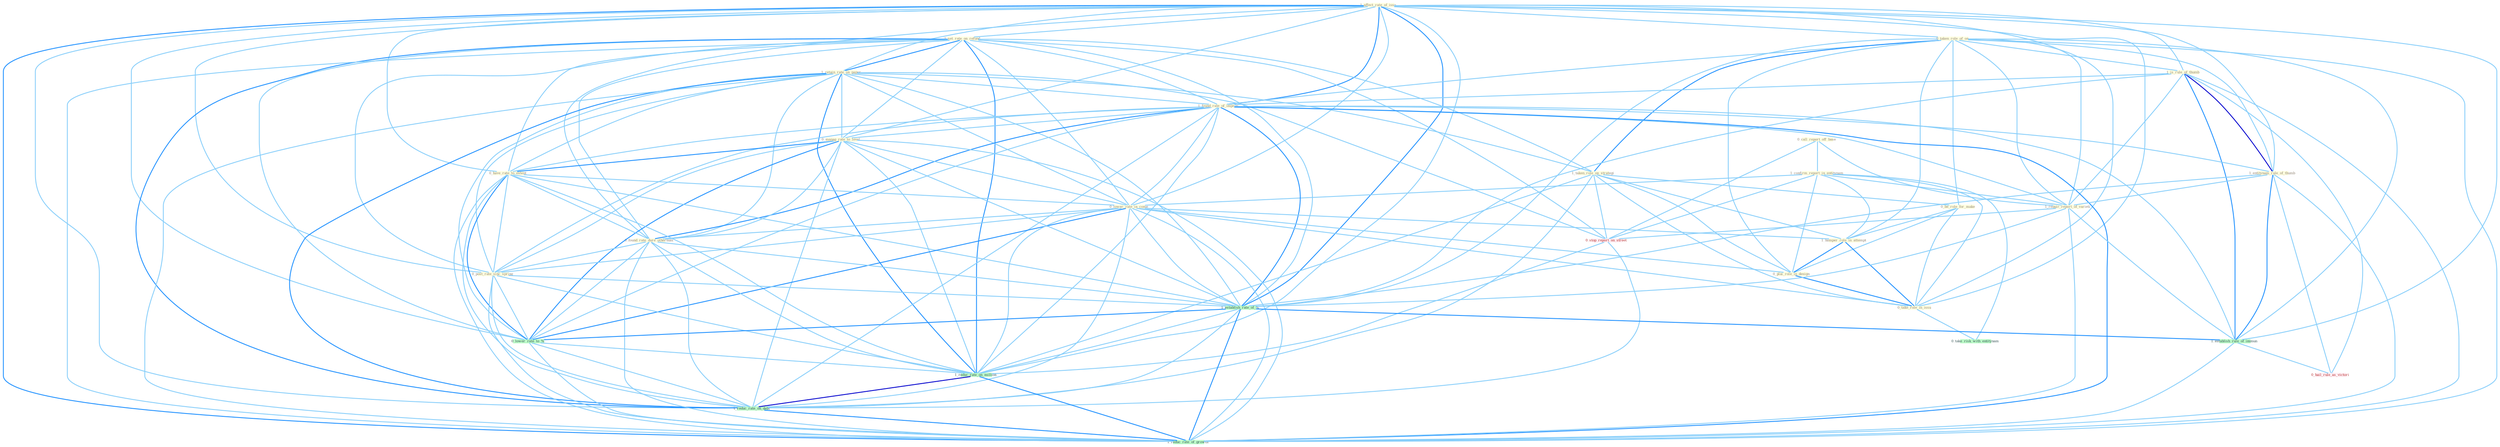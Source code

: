 Graph G{ 
    node
    [shape=polygon,style=filled,width=.5,height=.06,color="#BDFCC9",fixedsize=true,fontsize=4,
    fontcolor="#2f4f4f"];
    {node
    [color="#ffffe0", fontcolor="#8b7d6b"] "1_affect_rate_of_issu " "0_taken_role_of_on " "0_call_report_off_base " "1_set_rate_on_refund " "1_retain_rate_on_paper " "1_is_rule_of_thumb " "1_confirm_report_in_entitynam " "1_found_rate_of_improv " "0_manag_rate_to_level " "0_have_rate_to_extent " "0_lower_rate_in_come " "0_found_rate_dure_othernum " "1_taken_role_on_strategi " "0_post_rate_sinc_spring " "0_be_role_for_make " "1_hamper_role_in_attempt " "0_plai_role_in_design " "0_take_role_in_issu " "1_entitynam_rule_of_thumb " "1_requir_report_of_varieti "}
{node [color="#fff0f5", fontcolor="#b22222"] "0_stop_report_on_street " "0_hail_rule_as_victori "}
edge [color="#B0E2FF"];

	"1_affect_rate_of_issu " -- "0_taken_role_of_on " [w="1", color="#87cefa" ];
	"1_affect_rate_of_issu " -- "1_set_rate_on_refund " [w="1", color="#87cefa" ];
	"1_affect_rate_of_issu " -- "1_retain_rate_on_paper " [w="1", color="#87cefa" ];
	"1_affect_rate_of_issu " -- "1_is_rule_of_thumb " [w="1", color="#87cefa" ];
	"1_affect_rate_of_issu " -- "1_found_rate_of_improv " [w="2", color="#1e90ff" , len=0.8];
	"1_affect_rate_of_issu " -- "0_manag_rate_to_level " [w="1", color="#87cefa" ];
	"1_affect_rate_of_issu " -- "0_have_rate_to_extent " [w="1", color="#87cefa" ];
	"1_affect_rate_of_issu " -- "0_lower_rate_in_come " [w="1", color="#87cefa" ];
	"1_affect_rate_of_issu " -- "0_found_rate_dure_othernum " [w="1", color="#87cefa" ];
	"1_affect_rate_of_issu " -- "0_post_rate_sinc_spring " [w="1", color="#87cefa" ];
	"1_affect_rate_of_issu " -- "0_take_role_in_issu " [w="1", color="#87cefa" ];
	"1_affect_rate_of_issu " -- "1_entitynam_rule_of_thumb " [w="1", color="#87cefa" ];
	"1_affect_rate_of_issu " -- "1_requir_report_of_varieti " [w="1", color="#87cefa" ];
	"1_affect_rate_of_issu " -- "1_establish_rate_of_% " [w="2", color="#1e90ff" , len=0.8];
	"1_affect_rate_of_issu " -- "0_lower_rate_to_% " [w="1", color="#87cefa" ];
	"1_affect_rate_of_issu " -- "1_establish_rule_of_immun " [w="1", color="#87cefa" ];
	"1_affect_rate_of_issu " -- "1_reduc_rate_on_million " [w="1", color="#87cefa" ];
	"1_affect_rate_of_issu " -- "1_reduc_rate_on_debt " [w="1", color="#87cefa" ];
	"1_affect_rate_of_issu " -- "1_reduc_rate_of_growth " [w="2", color="#1e90ff" , len=0.8];
	"0_taken_role_of_on " -- "1_is_rule_of_thumb " [w="1", color="#87cefa" ];
	"0_taken_role_of_on " -- "1_found_rate_of_improv " [w="1", color="#87cefa" ];
	"0_taken_role_of_on " -- "1_taken_role_on_strategi " [w="2", color="#1e90ff" , len=0.8];
	"0_taken_role_of_on " -- "0_be_role_for_make " [w="1", color="#87cefa" ];
	"0_taken_role_of_on " -- "1_hamper_role_in_attempt " [w="1", color="#87cefa" ];
	"0_taken_role_of_on " -- "0_plai_role_in_design " [w="1", color="#87cefa" ];
	"0_taken_role_of_on " -- "0_take_role_in_issu " [w="1", color="#87cefa" ];
	"0_taken_role_of_on " -- "1_entitynam_rule_of_thumb " [w="1", color="#87cefa" ];
	"0_taken_role_of_on " -- "1_requir_report_of_varieti " [w="1", color="#87cefa" ];
	"0_taken_role_of_on " -- "1_establish_rate_of_% " [w="1", color="#87cefa" ];
	"0_taken_role_of_on " -- "1_establish_rule_of_immun " [w="1", color="#87cefa" ];
	"0_taken_role_of_on " -- "1_reduc_rate_of_growth " [w="1", color="#87cefa" ];
	"0_call_report_off_base " -- "1_confirm_report_in_entitynam " [w="1", color="#87cefa" ];
	"0_call_report_off_base " -- "1_requir_report_of_varieti " [w="1", color="#87cefa" ];
	"0_call_report_off_base " -- "0_stop_report_on_street " [w="1", color="#87cefa" ];
	"1_set_rate_on_refund " -- "1_retain_rate_on_paper " [w="2", color="#1e90ff" , len=0.8];
	"1_set_rate_on_refund " -- "1_found_rate_of_improv " [w="1", color="#87cefa" ];
	"1_set_rate_on_refund " -- "0_manag_rate_to_level " [w="1", color="#87cefa" ];
	"1_set_rate_on_refund " -- "0_have_rate_to_extent " [w="1", color="#87cefa" ];
	"1_set_rate_on_refund " -- "0_lower_rate_in_come " [w="1", color="#87cefa" ];
	"1_set_rate_on_refund " -- "0_found_rate_dure_othernum " [w="1", color="#87cefa" ];
	"1_set_rate_on_refund " -- "1_taken_role_on_strategi " [w="1", color="#87cefa" ];
	"1_set_rate_on_refund " -- "0_post_rate_sinc_spring " [w="1", color="#87cefa" ];
	"1_set_rate_on_refund " -- "1_establish_rate_of_% " [w="1", color="#87cefa" ];
	"1_set_rate_on_refund " -- "0_lower_rate_to_% " [w="1", color="#87cefa" ];
	"1_set_rate_on_refund " -- "0_stop_report_on_street " [w="1", color="#87cefa" ];
	"1_set_rate_on_refund " -- "1_reduc_rate_on_million " [w="2", color="#1e90ff" , len=0.8];
	"1_set_rate_on_refund " -- "1_reduc_rate_on_debt " [w="2", color="#1e90ff" , len=0.8];
	"1_set_rate_on_refund " -- "1_reduc_rate_of_growth " [w="1", color="#87cefa" ];
	"1_retain_rate_on_paper " -- "1_found_rate_of_improv " [w="1", color="#87cefa" ];
	"1_retain_rate_on_paper " -- "0_manag_rate_to_level " [w="1", color="#87cefa" ];
	"1_retain_rate_on_paper " -- "0_have_rate_to_extent " [w="1", color="#87cefa" ];
	"1_retain_rate_on_paper " -- "0_lower_rate_in_come " [w="1", color="#87cefa" ];
	"1_retain_rate_on_paper " -- "0_found_rate_dure_othernum " [w="1", color="#87cefa" ];
	"1_retain_rate_on_paper " -- "1_taken_role_on_strategi " [w="1", color="#87cefa" ];
	"1_retain_rate_on_paper " -- "0_post_rate_sinc_spring " [w="1", color="#87cefa" ];
	"1_retain_rate_on_paper " -- "1_establish_rate_of_% " [w="1", color="#87cefa" ];
	"1_retain_rate_on_paper " -- "0_lower_rate_to_% " [w="1", color="#87cefa" ];
	"1_retain_rate_on_paper " -- "0_stop_report_on_street " [w="1", color="#87cefa" ];
	"1_retain_rate_on_paper " -- "1_reduc_rate_on_million " [w="2", color="#1e90ff" , len=0.8];
	"1_retain_rate_on_paper " -- "1_reduc_rate_on_debt " [w="2", color="#1e90ff" , len=0.8];
	"1_retain_rate_on_paper " -- "1_reduc_rate_of_growth " [w="1", color="#87cefa" ];
	"1_is_rule_of_thumb " -- "1_found_rate_of_improv " [w="1", color="#87cefa" ];
	"1_is_rule_of_thumb " -- "1_entitynam_rule_of_thumb " [w="3", color="#0000cd" , len=0.6];
	"1_is_rule_of_thumb " -- "1_requir_report_of_varieti " [w="1", color="#87cefa" ];
	"1_is_rule_of_thumb " -- "1_establish_rate_of_% " [w="1", color="#87cefa" ];
	"1_is_rule_of_thumb " -- "1_establish_rule_of_immun " [w="2", color="#1e90ff" , len=0.8];
	"1_is_rule_of_thumb " -- "0_hail_rule_as_victori " [w="1", color="#87cefa" ];
	"1_is_rule_of_thumb " -- "1_reduc_rate_of_growth " [w="1", color="#87cefa" ];
	"1_confirm_report_in_entitynam " -- "0_lower_rate_in_come " [w="1", color="#87cefa" ];
	"1_confirm_report_in_entitynam " -- "1_hamper_role_in_attempt " [w="1", color="#87cefa" ];
	"1_confirm_report_in_entitynam " -- "0_plai_role_in_design " [w="1", color="#87cefa" ];
	"1_confirm_report_in_entitynam " -- "0_take_role_in_issu " [w="1", color="#87cefa" ];
	"1_confirm_report_in_entitynam " -- "1_requir_report_of_varieti " [w="1", color="#87cefa" ];
	"1_confirm_report_in_entitynam " -- "0_stop_report_on_street " [w="1", color="#87cefa" ];
	"1_confirm_report_in_entitynam " -- "0_take_risk_with_entitynam " [w="1", color="#87cefa" ];
	"1_found_rate_of_improv " -- "0_manag_rate_to_level " [w="1", color="#87cefa" ];
	"1_found_rate_of_improv " -- "0_have_rate_to_extent " [w="1", color="#87cefa" ];
	"1_found_rate_of_improv " -- "0_lower_rate_in_come " [w="1", color="#87cefa" ];
	"1_found_rate_of_improv " -- "0_found_rate_dure_othernum " [w="2", color="#1e90ff" , len=0.8];
	"1_found_rate_of_improv " -- "0_post_rate_sinc_spring " [w="1", color="#87cefa" ];
	"1_found_rate_of_improv " -- "1_entitynam_rule_of_thumb " [w="1", color="#87cefa" ];
	"1_found_rate_of_improv " -- "1_requir_report_of_varieti " [w="1", color="#87cefa" ];
	"1_found_rate_of_improv " -- "1_establish_rate_of_% " [w="2", color="#1e90ff" , len=0.8];
	"1_found_rate_of_improv " -- "0_lower_rate_to_% " [w="1", color="#87cefa" ];
	"1_found_rate_of_improv " -- "1_establish_rule_of_immun " [w="1", color="#87cefa" ];
	"1_found_rate_of_improv " -- "1_reduc_rate_on_million " [w="1", color="#87cefa" ];
	"1_found_rate_of_improv " -- "1_reduc_rate_on_debt " [w="1", color="#87cefa" ];
	"1_found_rate_of_improv " -- "1_reduc_rate_of_growth " [w="2", color="#1e90ff" , len=0.8];
	"0_manag_rate_to_level " -- "0_have_rate_to_extent " [w="2", color="#1e90ff" , len=0.8];
	"0_manag_rate_to_level " -- "0_lower_rate_in_come " [w="1", color="#87cefa" ];
	"0_manag_rate_to_level " -- "0_found_rate_dure_othernum " [w="1", color="#87cefa" ];
	"0_manag_rate_to_level " -- "0_post_rate_sinc_spring " [w="1", color="#87cefa" ];
	"0_manag_rate_to_level " -- "1_establish_rate_of_% " [w="1", color="#87cefa" ];
	"0_manag_rate_to_level " -- "0_lower_rate_to_% " [w="2", color="#1e90ff" , len=0.8];
	"0_manag_rate_to_level " -- "1_reduc_rate_on_million " [w="1", color="#87cefa" ];
	"0_manag_rate_to_level " -- "1_reduc_rate_on_debt " [w="1", color="#87cefa" ];
	"0_manag_rate_to_level " -- "1_reduc_rate_of_growth " [w="1", color="#87cefa" ];
	"0_have_rate_to_extent " -- "0_lower_rate_in_come " [w="1", color="#87cefa" ];
	"0_have_rate_to_extent " -- "0_found_rate_dure_othernum " [w="1", color="#87cefa" ];
	"0_have_rate_to_extent " -- "0_post_rate_sinc_spring " [w="1", color="#87cefa" ];
	"0_have_rate_to_extent " -- "1_establish_rate_of_% " [w="1", color="#87cefa" ];
	"0_have_rate_to_extent " -- "0_lower_rate_to_% " [w="2", color="#1e90ff" , len=0.8];
	"0_have_rate_to_extent " -- "1_reduc_rate_on_million " [w="1", color="#87cefa" ];
	"0_have_rate_to_extent " -- "1_reduc_rate_on_debt " [w="1", color="#87cefa" ];
	"0_have_rate_to_extent " -- "1_reduc_rate_of_growth " [w="1", color="#87cefa" ];
	"0_lower_rate_in_come " -- "0_found_rate_dure_othernum " [w="1", color="#87cefa" ];
	"0_lower_rate_in_come " -- "0_post_rate_sinc_spring " [w="1", color="#87cefa" ];
	"0_lower_rate_in_come " -- "1_hamper_role_in_attempt " [w="1", color="#87cefa" ];
	"0_lower_rate_in_come " -- "0_plai_role_in_design " [w="1", color="#87cefa" ];
	"0_lower_rate_in_come " -- "0_take_role_in_issu " [w="1", color="#87cefa" ];
	"0_lower_rate_in_come " -- "1_establish_rate_of_% " [w="1", color="#87cefa" ];
	"0_lower_rate_in_come " -- "0_lower_rate_to_% " [w="2", color="#1e90ff" , len=0.8];
	"0_lower_rate_in_come " -- "1_reduc_rate_on_million " [w="1", color="#87cefa" ];
	"0_lower_rate_in_come " -- "1_reduc_rate_on_debt " [w="1", color="#87cefa" ];
	"0_lower_rate_in_come " -- "1_reduc_rate_of_growth " [w="1", color="#87cefa" ];
	"0_found_rate_dure_othernum " -- "0_post_rate_sinc_spring " [w="1", color="#87cefa" ];
	"0_found_rate_dure_othernum " -- "1_establish_rate_of_% " [w="1", color="#87cefa" ];
	"0_found_rate_dure_othernum " -- "0_lower_rate_to_% " [w="1", color="#87cefa" ];
	"0_found_rate_dure_othernum " -- "1_reduc_rate_on_million " [w="1", color="#87cefa" ];
	"0_found_rate_dure_othernum " -- "1_reduc_rate_on_debt " [w="1", color="#87cefa" ];
	"0_found_rate_dure_othernum " -- "1_reduc_rate_of_growth " [w="1", color="#87cefa" ];
	"1_taken_role_on_strategi " -- "0_be_role_for_make " [w="1", color="#87cefa" ];
	"1_taken_role_on_strategi " -- "1_hamper_role_in_attempt " [w="1", color="#87cefa" ];
	"1_taken_role_on_strategi " -- "0_plai_role_in_design " [w="1", color="#87cefa" ];
	"1_taken_role_on_strategi " -- "0_take_role_in_issu " [w="1", color="#87cefa" ];
	"1_taken_role_on_strategi " -- "0_stop_report_on_street " [w="1", color="#87cefa" ];
	"1_taken_role_on_strategi " -- "1_reduc_rate_on_million " [w="1", color="#87cefa" ];
	"1_taken_role_on_strategi " -- "1_reduc_rate_on_debt " [w="1", color="#87cefa" ];
	"0_post_rate_sinc_spring " -- "1_establish_rate_of_% " [w="1", color="#87cefa" ];
	"0_post_rate_sinc_spring " -- "0_lower_rate_to_% " [w="1", color="#87cefa" ];
	"0_post_rate_sinc_spring " -- "1_reduc_rate_on_million " [w="1", color="#87cefa" ];
	"0_post_rate_sinc_spring " -- "1_reduc_rate_on_debt " [w="1", color="#87cefa" ];
	"0_post_rate_sinc_spring " -- "1_reduc_rate_of_growth " [w="1", color="#87cefa" ];
	"0_be_role_for_make " -- "1_hamper_role_in_attempt " [w="1", color="#87cefa" ];
	"0_be_role_for_make " -- "0_plai_role_in_design " [w="1", color="#87cefa" ];
	"0_be_role_for_make " -- "0_take_role_in_issu " [w="1", color="#87cefa" ];
	"1_hamper_role_in_attempt " -- "0_plai_role_in_design " [w="2", color="#1e90ff" , len=0.8];
	"1_hamper_role_in_attempt " -- "0_take_role_in_issu " [w="2", color="#1e90ff" , len=0.8];
	"0_plai_role_in_design " -- "0_take_role_in_issu " [w="2", color="#1e90ff" , len=0.8];
	"0_take_role_in_issu " -- "0_take_risk_with_entitynam " [w="1", color="#87cefa" ];
	"1_entitynam_rule_of_thumb " -- "1_requir_report_of_varieti " [w="1", color="#87cefa" ];
	"1_entitynam_rule_of_thumb " -- "1_establish_rate_of_% " [w="1", color="#87cefa" ];
	"1_entitynam_rule_of_thumb " -- "1_establish_rule_of_immun " [w="2", color="#1e90ff" , len=0.8];
	"1_entitynam_rule_of_thumb " -- "0_hail_rule_as_victori " [w="1", color="#87cefa" ];
	"1_entitynam_rule_of_thumb " -- "1_reduc_rate_of_growth " [w="1", color="#87cefa" ];
	"1_requir_report_of_varieti " -- "1_establish_rate_of_% " [w="1", color="#87cefa" ];
	"1_requir_report_of_varieti " -- "1_establish_rule_of_immun " [w="1", color="#87cefa" ];
	"1_requir_report_of_varieti " -- "0_stop_report_on_street " [w="1", color="#87cefa" ];
	"1_requir_report_of_varieti " -- "1_reduc_rate_of_growth " [w="1", color="#87cefa" ];
	"1_establish_rate_of_% " -- "0_lower_rate_to_% " [w="2", color="#1e90ff" , len=0.8];
	"1_establish_rate_of_% " -- "1_establish_rule_of_immun " [w="2", color="#1e90ff" , len=0.8];
	"1_establish_rate_of_% " -- "1_reduc_rate_on_million " [w="1", color="#87cefa" ];
	"1_establish_rate_of_% " -- "1_reduc_rate_on_debt " [w="1", color="#87cefa" ];
	"1_establish_rate_of_% " -- "1_reduc_rate_of_growth " [w="2", color="#1e90ff" , len=0.8];
	"0_lower_rate_to_% " -- "1_reduc_rate_on_million " [w="1", color="#87cefa" ];
	"0_lower_rate_to_% " -- "1_reduc_rate_on_debt " [w="1", color="#87cefa" ];
	"0_lower_rate_to_% " -- "1_reduc_rate_of_growth " [w="1", color="#87cefa" ];
	"1_establish_rule_of_immun " -- "0_hail_rule_as_victori " [w="1", color="#87cefa" ];
	"1_establish_rule_of_immun " -- "1_reduc_rate_of_growth " [w="1", color="#87cefa" ];
	"0_stop_report_on_street " -- "1_reduc_rate_on_million " [w="1", color="#87cefa" ];
	"0_stop_report_on_street " -- "1_reduc_rate_on_debt " [w="1", color="#87cefa" ];
	"1_reduc_rate_on_million " -- "1_reduc_rate_on_debt " [w="3", color="#0000cd" , len=0.6];
	"1_reduc_rate_on_million " -- "1_reduc_rate_of_growth " [w="2", color="#1e90ff" , len=0.8];
	"1_reduc_rate_on_debt " -- "1_reduc_rate_of_growth " [w="2", color="#1e90ff" , len=0.8];
}